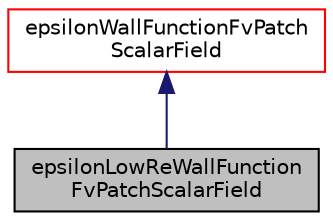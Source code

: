 digraph "epsilonLowReWallFunctionFvPatchScalarField"
{
  bgcolor="transparent";
  edge [fontname="Helvetica",fontsize="10",labelfontname="Helvetica",labelfontsize="10"];
  node [fontname="Helvetica",fontsize="10",shape=record];
  Node1 [label="epsilonLowReWallFunction\lFvPatchScalarField",height=0.2,width=0.4,color="black", fillcolor="grey75", style="filled", fontcolor="black"];
  Node2 -> Node1 [dir="back",color="midnightblue",fontsize="10",style="solid",fontname="Helvetica"];
  Node2 [label="epsilonWallFunctionFvPatch\lScalarField",height=0.2,width=0.4,color="red",URL="$a00669.html",tooltip="This boundary condition provides a turbulence dissipation wall function condition for high Reynolds n..."];
}

